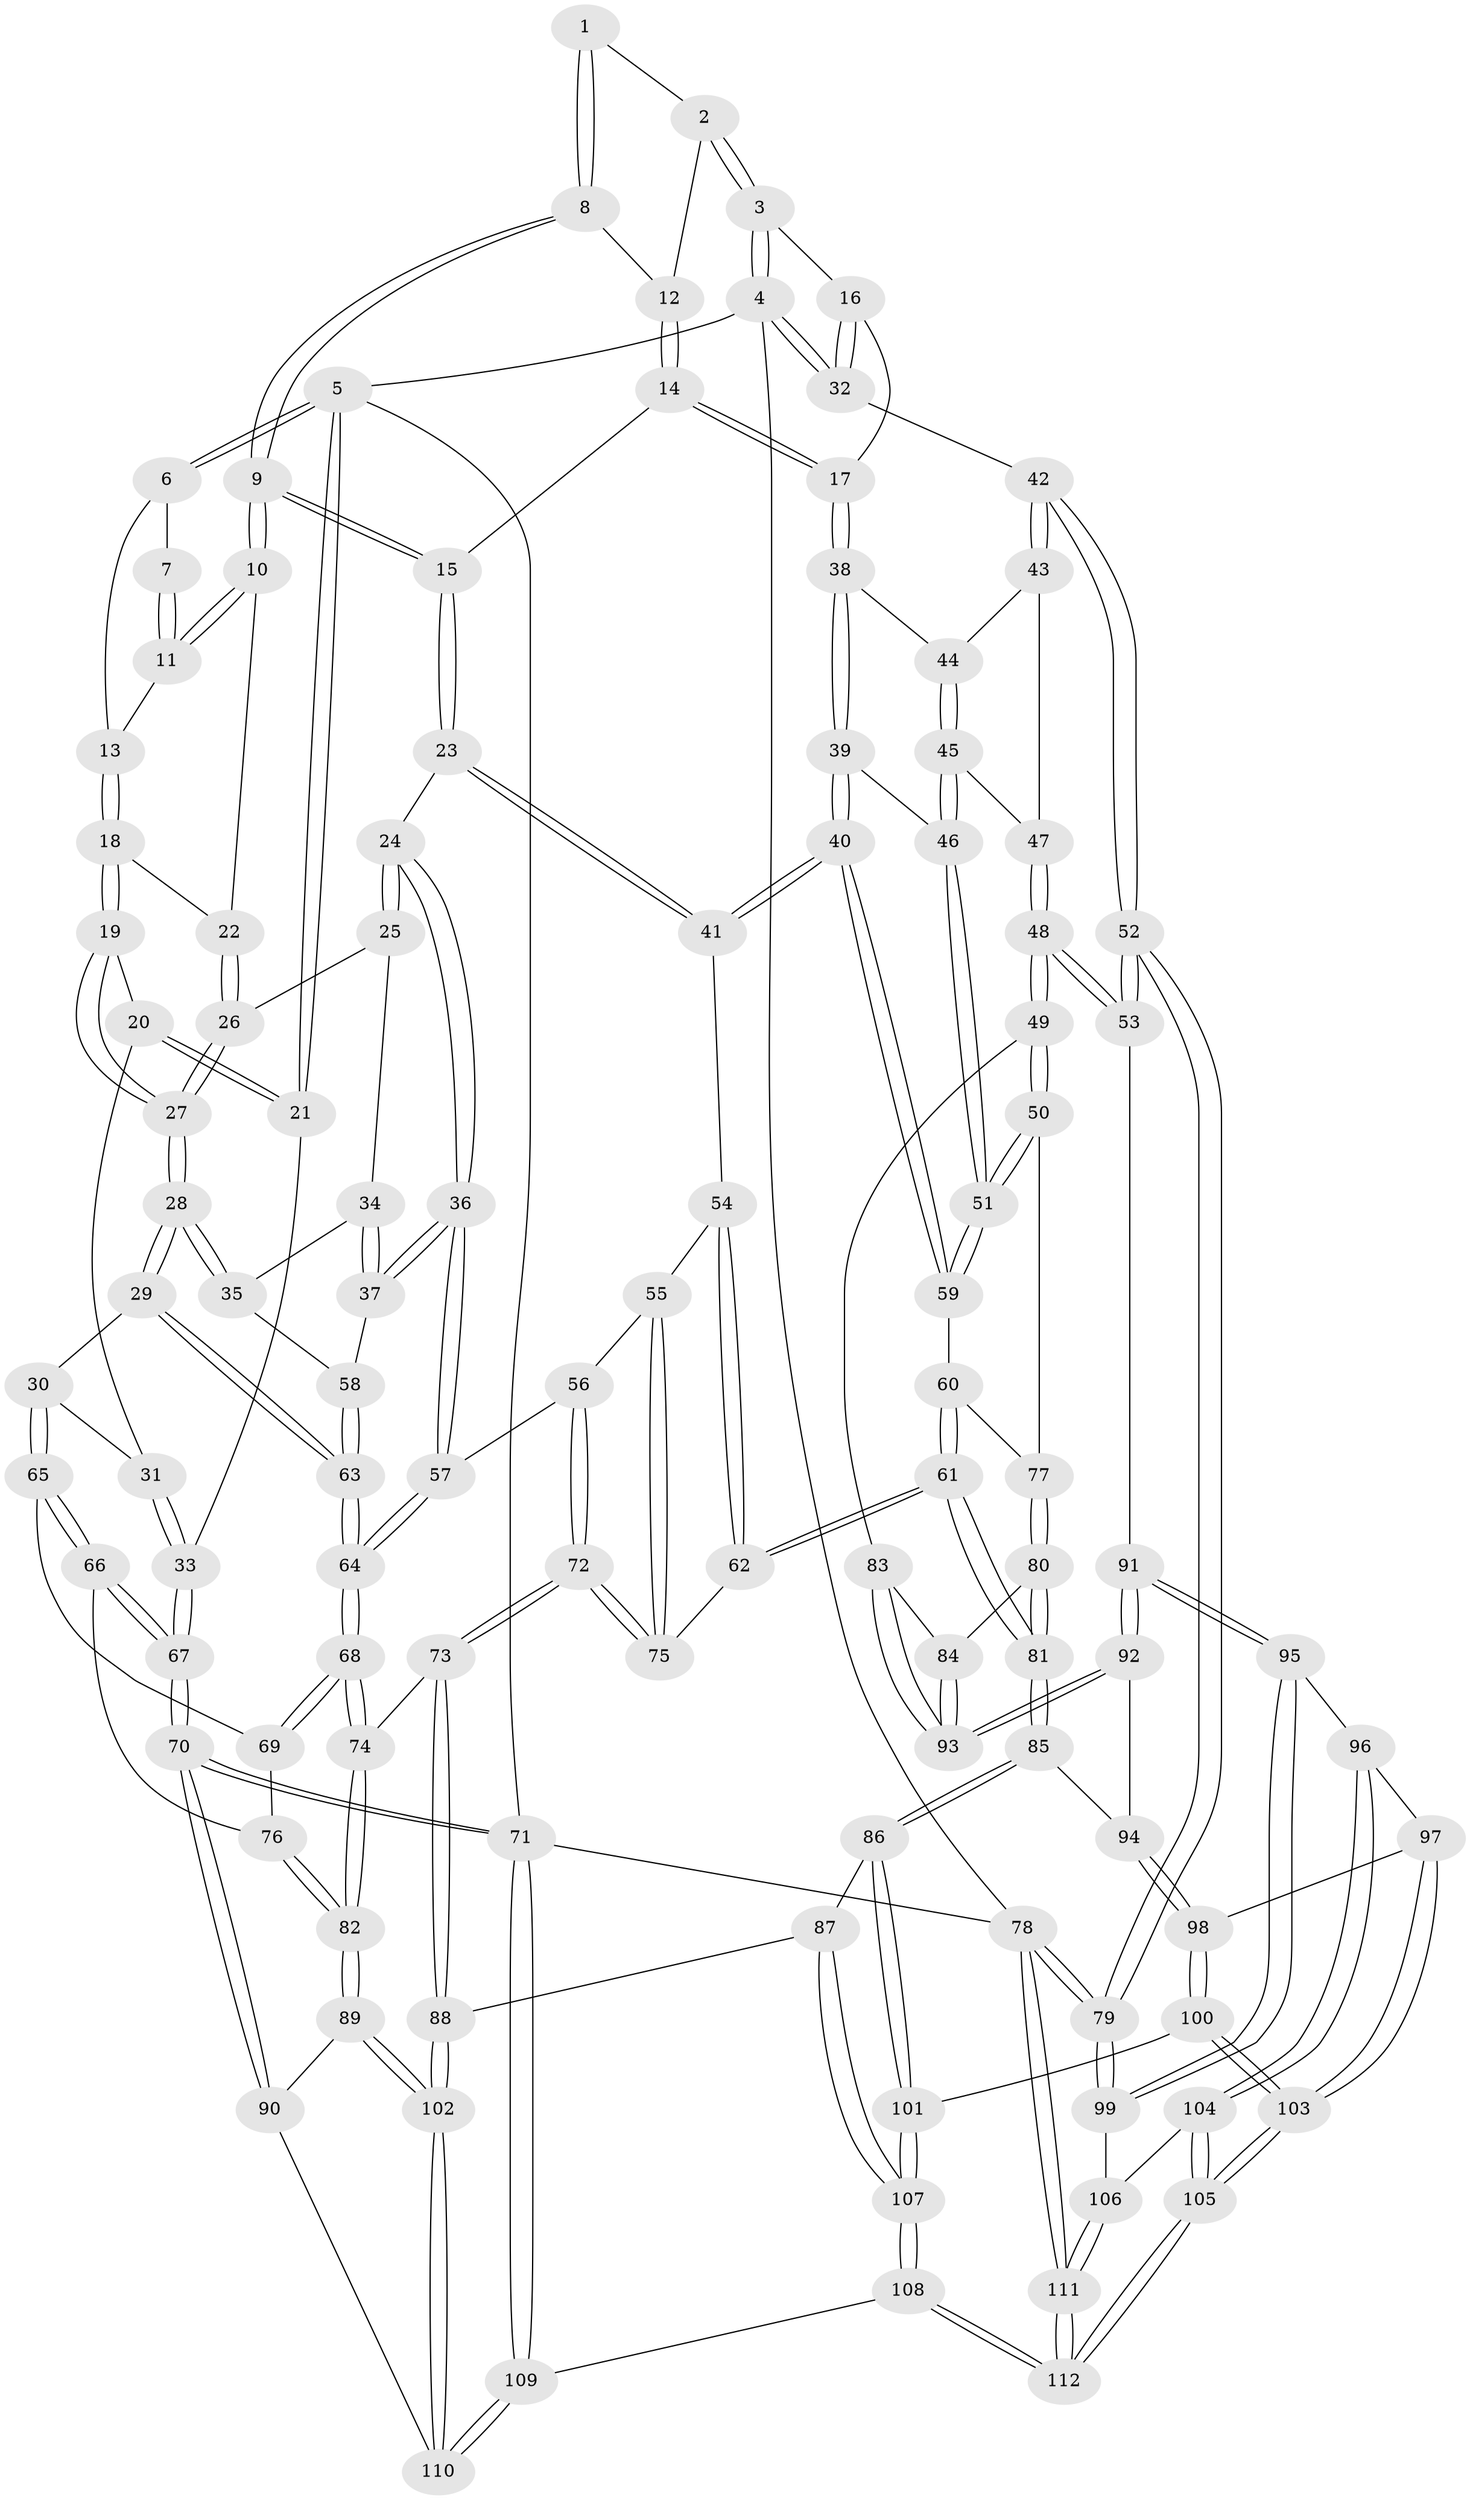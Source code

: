 // coarse degree distribution, {2: 0.014925373134328358, 4: 0.3880597014925373, 5: 0.40298507462686567, 6: 0.1044776119402985, 3: 0.07462686567164178, 8: 0.014925373134328358}
// Generated by graph-tools (version 1.1) at 2025/42/03/06/25 10:42:28]
// undirected, 112 vertices, 277 edges
graph export_dot {
graph [start="1"]
  node [color=gray90,style=filled];
  1 [pos="+0.5629579139050774+0"];
  2 [pos="+0.8017170149267759+0"];
  3 [pos="+1+0"];
  4 [pos="+1+0"];
  5 [pos="+0+0"];
  6 [pos="+0.04076141205417305+0"];
  7 [pos="+0.2312725655735313+0"];
  8 [pos="+0.5422604768720148+0"];
  9 [pos="+0.5231295114445159+0.08303511645251507"];
  10 [pos="+0.36346855221363233+0.10182589280362814"];
  11 [pos="+0.32834901156128+0.042589141630910064"];
  12 [pos="+0.7105968702424476+0.06959065850546178"];
  13 [pos="+0.16266004594382638+0.08760747475254371"];
  14 [pos="+0.6856504388519069+0.1772996697795722"];
  15 [pos="+0.5876740304908664+0.18966053886985854"];
  16 [pos="+0.8501715421375718+0.14655675484136912"];
  17 [pos="+0.8110610515575183+0.20775858982231032"];
  18 [pos="+0.16298852188396676+0.12301835700712835"];
  19 [pos="+0.15137497676337686+0.15188047470018376"];
  20 [pos="+0+0.1454569183238147"];
  21 [pos="+0+0.055493251063621706"];
  22 [pos="+0.34861006716443244+0.1237832154365221"];
  23 [pos="+0.5554178635047815+0.26356500582254827"];
  24 [pos="+0.4812979833816811+0.303831132621584"];
  25 [pos="+0.3588466651342702+0.222217751790965"];
  26 [pos="+0.33631609080539865+0.19522124397856974"];
  27 [pos="+0.18105370395085454+0.27462957836019214"];
  28 [pos="+0.16602371573426167+0.3348904584113945"];
  29 [pos="+0.16500383452549688+0.3360381812002915"];
  30 [pos="+0.16180947854231262+0.3385715006656321"];
  31 [pos="+0.06365413829773725+0.2505862564457724"];
  32 [pos="+1+0.20979099859007122"];
  33 [pos="+0+0.18446187364736008"];
  34 [pos="+0.33466171257421135+0.2841619942197887"];
  35 [pos="+0.2649863182931989+0.3458017894204025"];
  36 [pos="+0.4439158766127019+0.3591818535083967"];
  37 [pos="+0.4195591675790427+0.36694526037108144"];
  38 [pos="+0.8283968723062604+0.24458068241433023"];
  39 [pos="+0.796021232408537+0.32705510548266076"];
  40 [pos="+0.7352536174679746+0.4161552761916304"];
  41 [pos="+0.6034087658264259+0.3375004643091044"];
  42 [pos="+1+0.2600235336742202"];
  43 [pos="+1+0.2960949981657021"];
  44 [pos="+0.8493925443400088+0.2543442472019904"];
  45 [pos="+0.9085143417875229+0.3915617123017357"];
  46 [pos="+0.887664248274685+0.42866964690709647"];
  47 [pos="+0.9653680156434227+0.38192639625099734"];
  48 [pos="+0.961335442261264+0.567122086652859"];
  49 [pos="+0.9336691921188796+0.558755166961351"];
  50 [pos="+0.9029658138750556+0.5393392411463176"];
  51 [pos="+0.882651401105508+0.5122550573159875"];
  52 [pos="+1+0.5946847590959932"];
  53 [pos="+0.999110271931609+0.5872878297740185"];
  54 [pos="+0.5899114274101325+0.40545274057104536"];
  55 [pos="+0.507045071708782+0.47245494596595616"];
  56 [pos="+0.4875458002652312+0.46272465834164145"];
  57 [pos="+0.4794962482725825+0.4518222000593667"];
  58 [pos="+0.3802867824053934+0.38332820327515105"];
  59 [pos="+0.7373332327265355+0.43428157862727573"];
  60 [pos="+0.6893635283277728+0.5041902885049186"];
  61 [pos="+0.6301708588647211+0.5567823481412237"];
  62 [pos="+0.6254330874695408+0.5530075229105148"];
  63 [pos="+0.33568959049143854+0.49707744774071283"];
  64 [pos="+0.33524830521714283+0.5309838365846951"];
  65 [pos="+0.15249401179810396+0.3488647842672343"];
  66 [pos="+0+0.44664814503156214"];
  67 [pos="+0+0.4443590138059319"];
  68 [pos="+0.3080285979070254+0.6592484122197726"];
  69 [pos="+0.2030603987161312+0.5148584770958197"];
  70 [pos="+0+1"];
  71 [pos="+0+1"];
  72 [pos="+0.40414658359917+0.6089948366723138"];
  73 [pos="+0.3344843549739079+0.6796951633838797"];
  74 [pos="+0.3100371609044899+0.669917461654926"];
  75 [pos="+0.5596049632850408+0.5249598799515146"];
  76 [pos="+0.03991866208899679+0.5543150219957518"];
  77 [pos="+0.7967960019702434+0.5757872312358029"];
  78 [pos="+1+1"];
  79 [pos="+1+0.8267487786080917"];
  80 [pos="+0.7243444258457533+0.6554936031293981"];
  81 [pos="+0.6357996172910988+0.6751693104255003"];
  82 [pos="+0.17006825537966866+0.7320910808691343"];
  83 [pos="+0.8340212951428735+0.6461303689934175"];
  84 [pos="+0.7526891829958509+0.6614976745604841"];
  85 [pos="+0.6171047176403192+0.7125181940990414"];
  86 [pos="+0.6064159763080099+0.7184367859834258"];
  87 [pos="+0.5590536929952455+0.7389862971663304"];
  88 [pos="+0.42665173113020444+0.7532770270024282"];
  89 [pos="+0.15918415455644624+0.74508546360148"];
  90 [pos="+0.08137008929917322+0.8201513603358956"];
  91 [pos="+0.8839022862636305+0.7766027512286183"];
  92 [pos="+0.851557916661463+0.7534944667728654"];
  93 [pos="+0.8385483847958959+0.7312688047564531"];
  94 [pos="+0.6611570005981052+0.7456680527813767"];
  95 [pos="+0.885074206752456+0.7862413665172552"];
  96 [pos="+0.78974824977523+0.833308348968944"];
  97 [pos="+0.7566290735424112+0.8318837885840439"];
  98 [pos="+0.7105369834871006+0.8070072395358477"];
  99 [pos="+0.9287297056978595+0.8466408906392414"];
  100 [pos="+0.6910748573183388+0.9255771174511833"];
  101 [pos="+0.6703232583141092+0.9242323586962257"];
  102 [pos="+0.3947472895574471+1"];
  103 [pos="+0.7462417155973965+0.9624095506495706"];
  104 [pos="+0.8221477569122039+0.9559391230774068"];
  105 [pos="+0.7899177209585346+1"];
  106 [pos="+0.9259381686024587+0.8544474125754453"];
  107 [pos="+0.6037625327469545+0.9403841983365776"];
  108 [pos="+0.44575720675018554+1"];
  109 [pos="+0.41638322972412667+1"];
  110 [pos="+0.39447819527031125+1"];
  111 [pos="+1+1"];
  112 [pos="+0.813823021902976+1"];
  1 -- 2;
  1 -- 8;
  1 -- 8;
  2 -- 3;
  2 -- 3;
  2 -- 12;
  3 -- 4;
  3 -- 4;
  3 -- 16;
  4 -- 5;
  4 -- 32;
  4 -- 32;
  4 -- 78;
  5 -- 6;
  5 -- 6;
  5 -- 21;
  5 -- 21;
  5 -- 71;
  6 -- 7;
  6 -- 13;
  7 -- 11;
  7 -- 11;
  8 -- 9;
  8 -- 9;
  8 -- 12;
  9 -- 10;
  9 -- 10;
  9 -- 15;
  9 -- 15;
  10 -- 11;
  10 -- 11;
  10 -- 22;
  11 -- 13;
  12 -- 14;
  12 -- 14;
  13 -- 18;
  13 -- 18;
  14 -- 15;
  14 -- 17;
  14 -- 17;
  15 -- 23;
  15 -- 23;
  16 -- 17;
  16 -- 32;
  16 -- 32;
  17 -- 38;
  17 -- 38;
  18 -- 19;
  18 -- 19;
  18 -- 22;
  19 -- 20;
  19 -- 27;
  19 -- 27;
  20 -- 21;
  20 -- 21;
  20 -- 31;
  21 -- 33;
  22 -- 26;
  22 -- 26;
  23 -- 24;
  23 -- 41;
  23 -- 41;
  24 -- 25;
  24 -- 25;
  24 -- 36;
  24 -- 36;
  25 -- 26;
  25 -- 34;
  26 -- 27;
  26 -- 27;
  27 -- 28;
  27 -- 28;
  28 -- 29;
  28 -- 29;
  28 -- 35;
  28 -- 35;
  29 -- 30;
  29 -- 63;
  29 -- 63;
  30 -- 31;
  30 -- 65;
  30 -- 65;
  31 -- 33;
  31 -- 33;
  32 -- 42;
  33 -- 67;
  33 -- 67;
  34 -- 35;
  34 -- 37;
  34 -- 37;
  35 -- 58;
  36 -- 37;
  36 -- 37;
  36 -- 57;
  36 -- 57;
  37 -- 58;
  38 -- 39;
  38 -- 39;
  38 -- 44;
  39 -- 40;
  39 -- 40;
  39 -- 46;
  40 -- 41;
  40 -- 41;
  40 -- 59;
  40 -- 59;
  41 -- 54;
  42 -- 43;
  42 -- 43;
  42 -- 52;
  42 -- 52;
  43 -- 44;
  43 -- 47;
  44 -- 45;
  44 -- 45;
  45 -- 46;
  45 -- 46;
  45 -- 47;
  46 -- 51;
  46 -- 51;
  47 -- 48;
  47 -- 48;
  48 -- 49;
  48 -- 49;
  48 -- 53;
  48 -- 53;
  49 -- 50;
  49 -- 50;
  49 -- 83;
  50 -- 51;
  50 -- 51;
  50 -- 77;
  51 -- 59;
  51 -- 59;
  52 -- 53;
  52 -- 53;
  52 -- 79;
  52 -- 79;
  53 -- 91;
  54 -- 55;
  54 -- 62;
  54 -- 62;
  55 -- 56;
  55 -- 75;
  55 -- 75;
  56 -- 57;
  56 -- 72;
  56 -- 72;
  57 -- 64;
  57 -- 64;
  58 -- 63;
  58 -- 63;
  59 -- 60;
  60 -- 61;
  60 -- 61;
  60 -- 77;
  61 -- 62;
  61 -- 62;
  61 -- 81;
  61 -- 81;
  62 -- 75;
  63 -- 64;
  63 -- 64;
  64 -- 68;
  64 -- 68;
  65 -- 66;
  65 -- 66;
  65 -- 69;
  66 -- 67;
  66 -- 67;
  66 -- 76;
  67 -- 70;
  67 -- 70;
  68 -- 69;
  68 -- 69;
  68 -- 74;
  68 -- 74;
  69 -- 76;
  70 -- 71;
  70 -- 71;
  70 -- 90;
  70 -- 90;
  71 -- 109;
  71 -- 109;
  71 -- 78;
  72 -- 73;
  72 -- 73;
  72 -- 75;
  72 -- 75;
  73 -- 74;
  73 -- 88;
  73 -- 88;
  74 -- 82;
  74 -- 82;
  76 -- 82;
  76 -- 82;
  77 -- 80;
  77 -- 80;
  78 -- 79;
  78 -- 79;
  78 -- 111;
  78 -- 111;
  79 -- 99;
  79 -- 99;
  80 -- 81;
  80 -- 81;
  80 -- 84;
  81 -- 85;
  81 -- 85;
  82 -- 89;
  82 -- 89;
  83 -- 84;
  83 -- 93;
  83 -- 93;
  84 -- 93;
  84 -- 93;
  85 -- 86;
  85 -- 86;
  85 -- 94;
  86 -- 87;
  86 -- 101;
  86 -- 101;
  87 -- 88;
  87 -- 107;
  87 -- 107;
  88 -- 102;
  88 -- 102;
  89 -- 90;
  89 -- 102;
  89 -- 102;
  90 -- 110;
  91 -- 92;
  91 -- 92;
  91 -- 95;
  91 -- 95;
  92 -- 93;
  92 -- 93;
  92 -- 94;
  94 -- 98;
  94 -- 98;
  95 -- 96;
  95 -- 99;
  95 -- 99;
  96 -- 97;
  96 -- 104;
  96 -- 104;
  97 -- 98;
  97 -- 103;
  97 -- 103;
  98 -- 100;
  98 -- 100;
  99 -- 106;
  100 -- 101;
  100 -- 103;
  100 -- 103;
  101 -- 107;
  101 -- 107;
  102 -- 110;
  102 -- 110;
  103 -- 105;
  103 -- 105;
  104 -- 105;
  104 -- 105;
  104 -- 106;
  105 -- 112;
  105 -- 112;
  106 -- 111;
  106 -- 111;
  107 -- 108;
  107 -- 108;
  108 -- 109;
  108 -- 112;
  108 -- 112;
  109 -- 110;
  109 -- 110;
  111 -- 112;
  111 -- 112;
}
